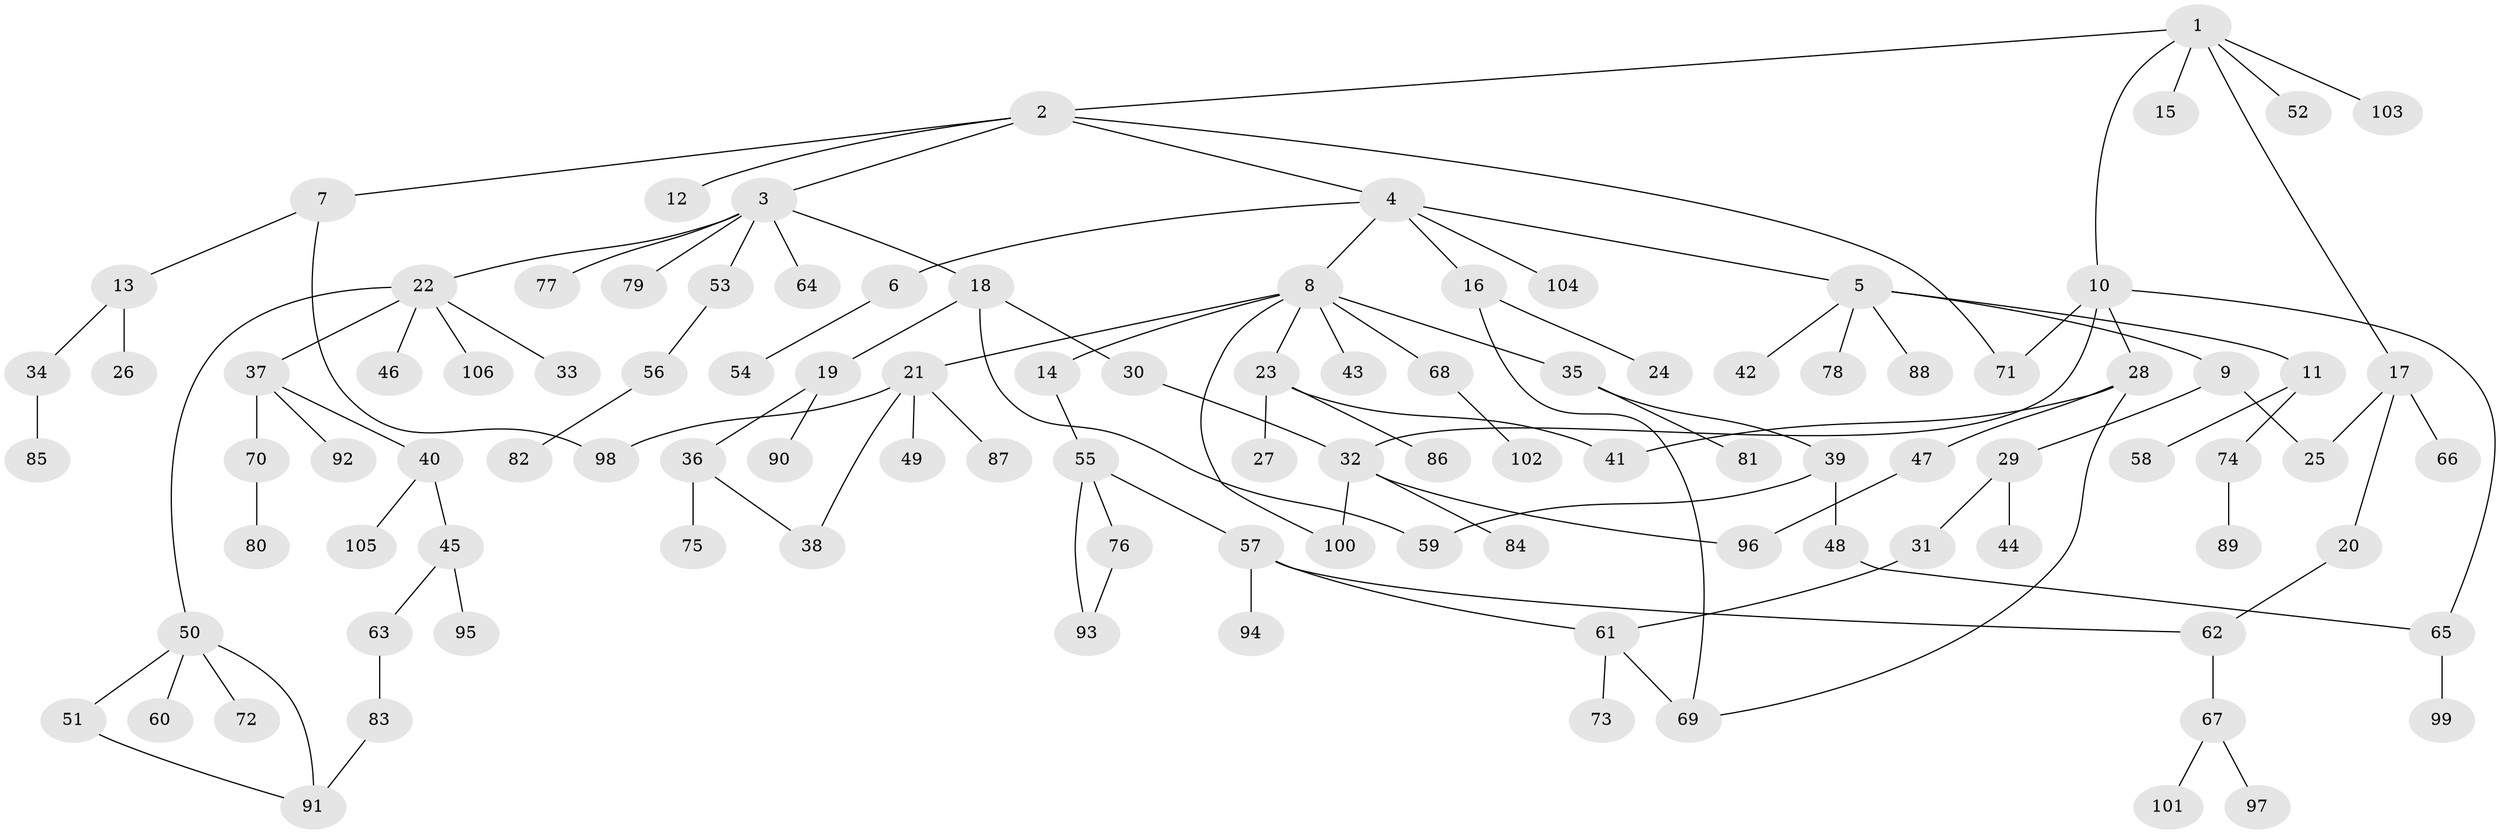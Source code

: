 // coarse degree distribution, {4: 0.11320754716981132, 5: 0.05660377358490566, 1: 0.24528301886792453, 3: 0.18867924528301888, 7: 0.03773584905660377, 2: 0.3584905660377358}
// Generated by graph-tools (version 1.1) at 2025/49/03/04/25 22:49:01]
// undirected, 106 vertices, 122 edges
graph export_dot {
  node [color=gray90,style=filled];
  1;
  2;
  3;
  4;
  5;
  6;
  7;
  8;
  9;
  10;
  11;
  12;
  13;
  14;
  15;
  16;
  17;
  18;
  19;
  20;
  21;
  22;
  23;
  24;
  25;
  26;
  27;
  28;
  29;
  30;
  31;
  32;
  33;
  34;
  35;
  36;
  37;
  38;
  39;
  40;
  41;
  42;
  43;
  44;
  45;
  46;
  47;
  48;
  49;
  50;
  51;
  52;
  53;
  54;
  55;
  56;
  57;
  58;
  59;
  60;
  61;
  62;
  63;
  64;
  65;
  66;
  67;
  68;
  69;
  70;
  71;
  72;
  73;
  74;
  75;
  76;
  77;
  78;
  79;
  80;
  81;
  82;
  83;
  84;
  85;
  86;
  87;
  88;
  89;
  90;
  91;
  92;
  93;
  94;
  95;
  96;
  97;
  98;
  99;
  100;
  101;
  102;
  103;
  104;
  105;
  106;
  1 -- 2;
  1 -- 10;
  1 -- 15;
  1 -- 17;
  1 -- 52;
  1 -- 103;
  2 -- 3;
  2 -- 4;
  2 -- 7;
  2 -- 12;
  2 -- 71;
  3 -- 18;
  3 -- 22;
  3 -- 53;
  3 -- 64;
  3 -- 77;
  3 -- 79;
  4 -- 5;
  4 -- 6;
  4 -- 8;
  4 -- 16;
  4 -- 104;
  5 -- 9;
  5 -- 11;
  5 -- 42;
  5 -- 78;
  5 -- 88;
  6 -- 54;
  7 -- 13;
  7 -- 98;
  8 -- 14;
  8 -- 21;
  8 -- 23;
  8 -- 35;
  8 -- 43;
  8 -- 68;
  8 -- 100;
  9 -- 25;
  9 -- 29;
  10 -- 28;
  10 -- 71;
  10 -- 32;
  10 -- 65;
  11 -- 58;
  11 -- 74;
  13 -- 26;
  13 -- 34;
  14 -- 55;
  16 -- 24;
  16 -- 69;
  17 -- 20;
  17 -- 66;
  17 -- 25;
  18 -- 19;
  18 -- 30;
  18 -- 59;
  19 -- 36;
  19 -- 90;
  20 -- 62;
  21 -- 49;
  21 -- 87;
  21 -- 38;
  21 -- 98;
  22 -- 33;
  22 -- 37;
  22 -- 46;
  22 -- 50;
  22 -- 106;
  23 -- 27;
  23 -- 41;
  23 -- 86;
  28 -- 47;
  28 -- 69;
  28 -- 41;
  29 -- 31;
  29 -- 44;
  30 -- 32;
  31 -- 61;
  32 -- 84;
  32 -- 100;
  32 -- 96;
  34 -- 85;
  35 -- 39;
  35 -- 81;
  36 -- 38;
  36 -- 75;
  37 -- 40;
  37 -- 70;
  37 -- 92;
  39 -- 48;
  39 -- 59;
  40 -- 45;
  40 -- 105;
  45 -- 63;
  45 -- 95;
  47 -- 96;
  48 -- 65;
  50 -- 51;
  50 -- 60;
  50 -- 72;
  50 -- 91;
  51 -- 91;
  53 -- 56;
  55 -- 57;
  55 -- 76;
  55 -- 93;
  56 -- 82;
  57 -- 61;
  57 -- 62;
  57 -- 94;
  61 -- 73;
  61 -- 69;
  62 -- 67;
  63 -- 83;
  65 -- 99;
  67 -- 97;
  67 -- 101;
  68 -- 102;
  70 -- 80;
  74 -- 89;
  76 -- 93;
  83 -- 91;
}
